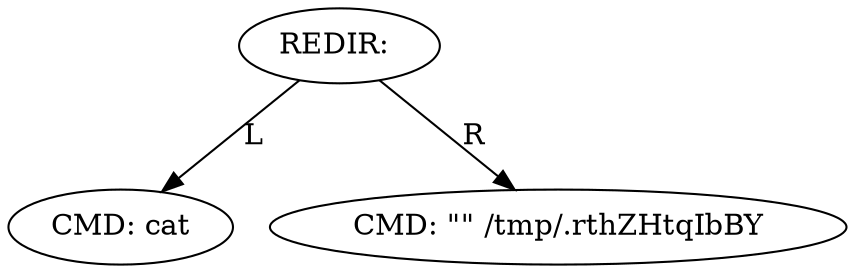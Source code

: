 digraph AST {
"0x16c4ce0" [label="REDIR: "];
"0x16c4ce0" -> "0x16c4e30" [label="L"];
"0x16c4e30" [label="CMD: cat"];
"0x16c4ce0" -> "0x16c4e80" [label="R"];
"0x16c4e80" [label="CMD: \"\" /tmp/.rthZHtqIbBY"];
}
